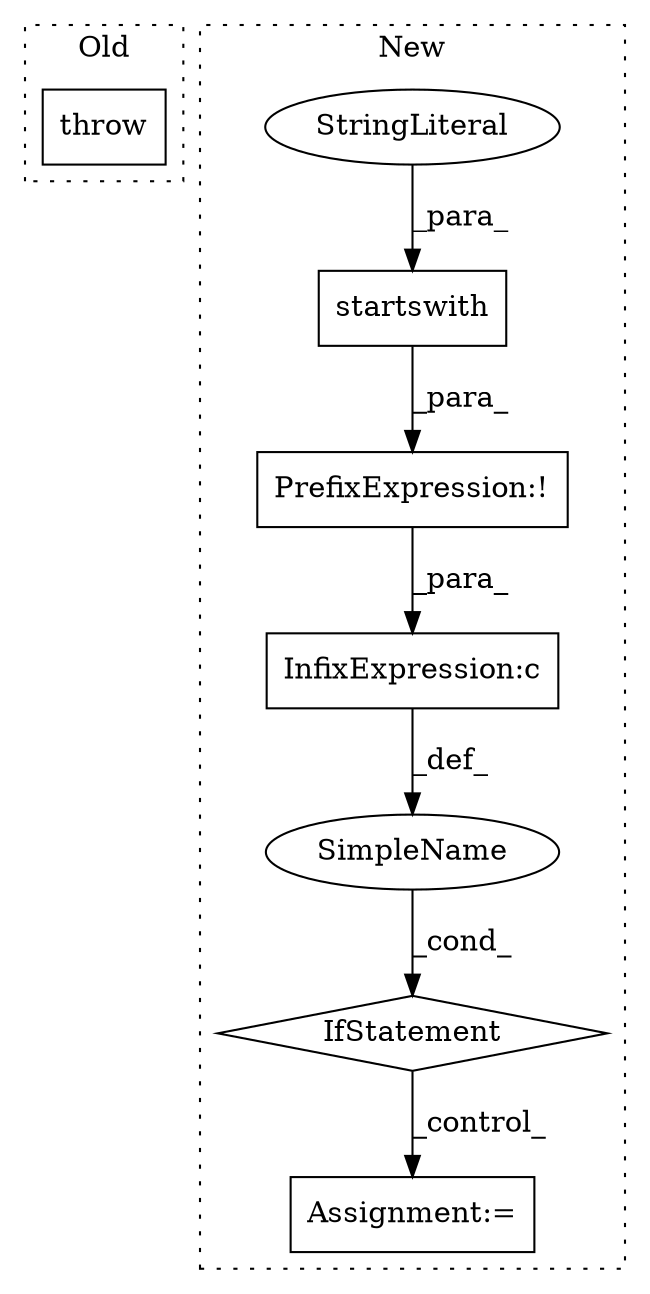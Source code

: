 digraph G {
subgraph cluster0 {
1 [label="throw" a="53" s="3006" l="6" shape="box"];
label = "Old";
style="dotted";
}
subgraph cluster1 {
2 [label="startswith" a="32" s="629,643" l="11,1" shape="box"];
3 [label="IfStatement" a="25" s="611,644" l="4,2" shape="diamond"];
4 [label="StringLiteral" a="45" s="640" l="3" shape="ellipse"];
5 [label="InfixExpression:c" a="27" s="619" l="4" shape="box"];
6 [label="PrefixExpression:!" a="38" s="623" l="1" shape="box"];
7 [label="Assignment:=" a="7" s="939" l="1" shape="box"];
8 [label="SimpleName" a="42" s="" l="" shape="ellipse"];
label = "New";
style="dotted";
}
2 -> 6 [label="_para_"];
3 -> 7 [label="_control_"];
4 -> 2 [label="_para_"];
5 -> 8 [label="_def_"];
6 -> 5 [label="_para_"];
8 -> 3 [label="_cond_"];
}
